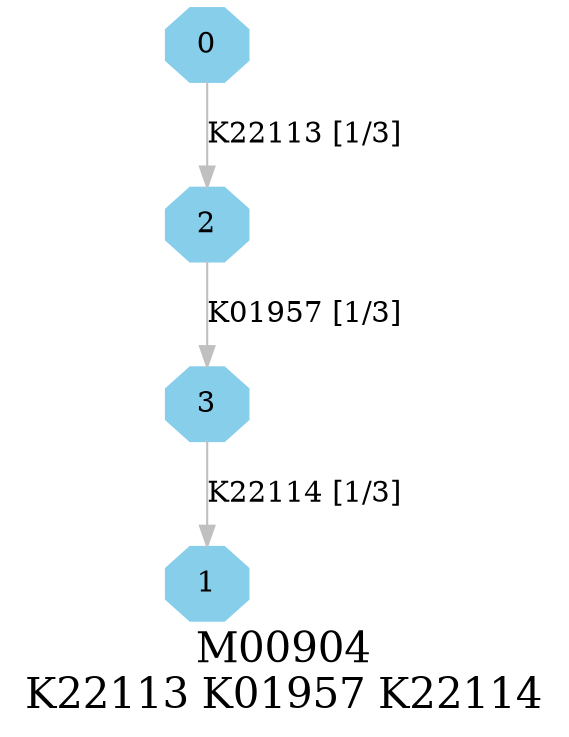digraph G {
graph [label="M00904
K22113 K01957 K22114",fontsize=20];
node [shape=box,style=filled];
edge [len=3,color=grey];
{node [width=.3,height=.3,shape=octagon,style=filled,color=skyblue] 0 1 2 3 }
0 -> 2 [label="K22113 [1/3]"];
2 -> 3 [label="K01957 [1/3]"];
3 -> 1 [label="K22114 [1/3]"];
}